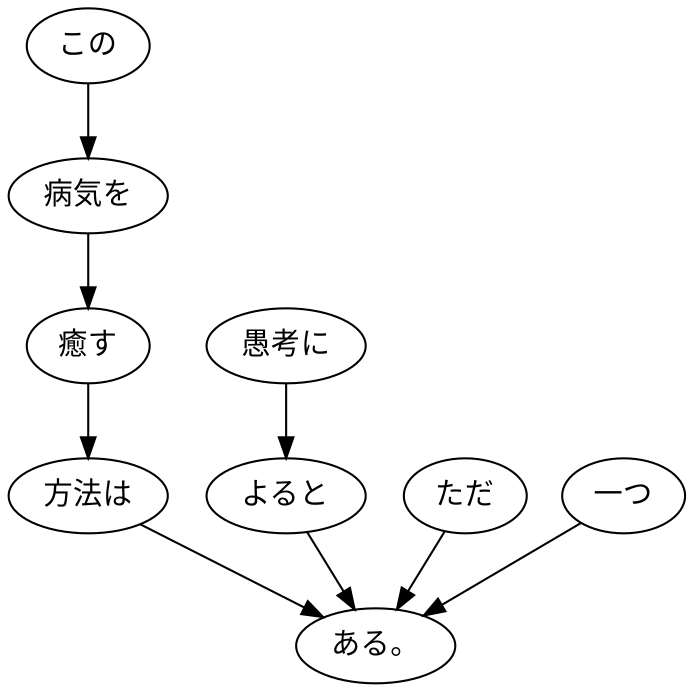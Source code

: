 digraph graph4502 {
	node0 [label="この"];
	node1 [label="病気を"];
	node2 [label="癒す"];
	node3 [label="方法は"];
	node4 [label="愚考に"];
	node5 [label="よると"];
	node6 [label="ただ"];
	node7 [label="一つ"];
	node8 [label="ある。"];
	node0 -> node1;
	node1 -> node2;
	node2 -> node3;
	node3 -> node8;
	node4 -> node5;
	node5 -> node8;
	node6 -> node8;
	node7 -> node8;
}
